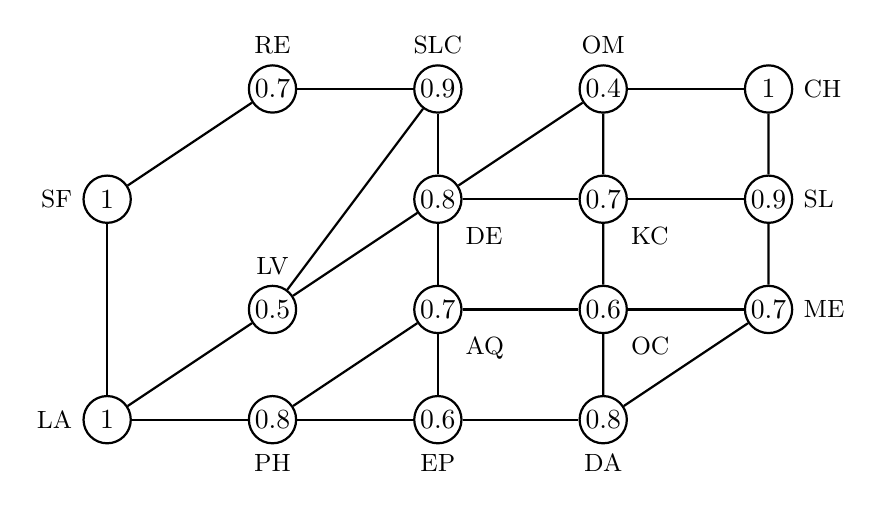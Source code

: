 \begin{tikzpicture}[style=thick,scale=0.7]
\tikzstyle{every node}=[]
\tikzstyle{vertex}=[draw, circle, inner sep=-2pt, minimum size=6mm]

\node[vertex] (ns) at (-6,-3) [label=left: {\small LA} ] {$1$};
\node[vertex] (na) at (-6, 1) [label=left: {\small SF} ] {$1$};
\node[vertex] (nb) at (-3,-3) [label=below:{\small PH} ] {$0.8$};
\node[vertex] (nc) at (-3,-1) [label=above:{\small LV} ] {$0.5$};
\node[vertex] (nd) at (-3, 3) [label=above:{\small RE} ] {$0.7$};
\node[vertex] (ne) at ( 0,-3) [label=below:{\small EP} ] {$0.6$};
\node[vertex] (nf) at ( 0,-1) [label=315:  {\small AQ} ] {$0.7$};
\node[vertex] (ng) at ( 0, 1) [label=315:  {\small DE} ] {$0.8$};
\node[vertex] (nh) at ( 0, 3) [label=above:{\small SLC}] {$0.9$};
\node[vertex] (ni) at ( 3,-3) [label=below:{\small DA} ] {$0.8$};
\node[vertex] (nj) at ( 3,-1) [label=315:  {\small OC} ] {$0.6$};
\node[vertex] (nk) at ( 3, 1) [label=315:  {\small KC} ] {$0.7$};
\node[vertex] (nl) at ( 3, 3) [label=above:{\small OM} ] {$0.4$};
\node[vertex] (nm) at ( 6,-1) [label=right:{\small ME} ] {$0.7$};
\node[vertex] (nn) at ( 6, 1) [label=right:{\small SL} ] {$0.9$};
\node[vertex] (nt) at ( 6, 3) [label=right:{\small CH} ] {$1$};

\draw (ns) -- (na);
\draw (ns) -- (nb);
\draw (ns) -- (nc);
\draw (na) -- (nd);
\draw (nb) -- (ne);
\draw (nb) -- (nf);
\draw (nc) -- (ng);
\draw (nc) -- (nh);
\draw (nd) -- (nh);
\draw (ne) -- (nf);
\draw (ne) -- (ni);
\draw (nf) -- (ng);
\draw (nf) -- (nj);
\draw (ng) -- (nh);
\draw (ng) -- (nk);
\draw (ng) -- (nl);
\draw (ni) -- (nj);
\draw (ni) -- (nm);
\draw (nj) -- (nk);
\draw (nj) -- (nm);
\draw (nk) -- (nl);
\draw (nk) -- (nn);
\draw (nl) -- (nt);
\draw (nm) -- (nn);
\draw (nn) -- (nt);
\end{tikzpicture}
